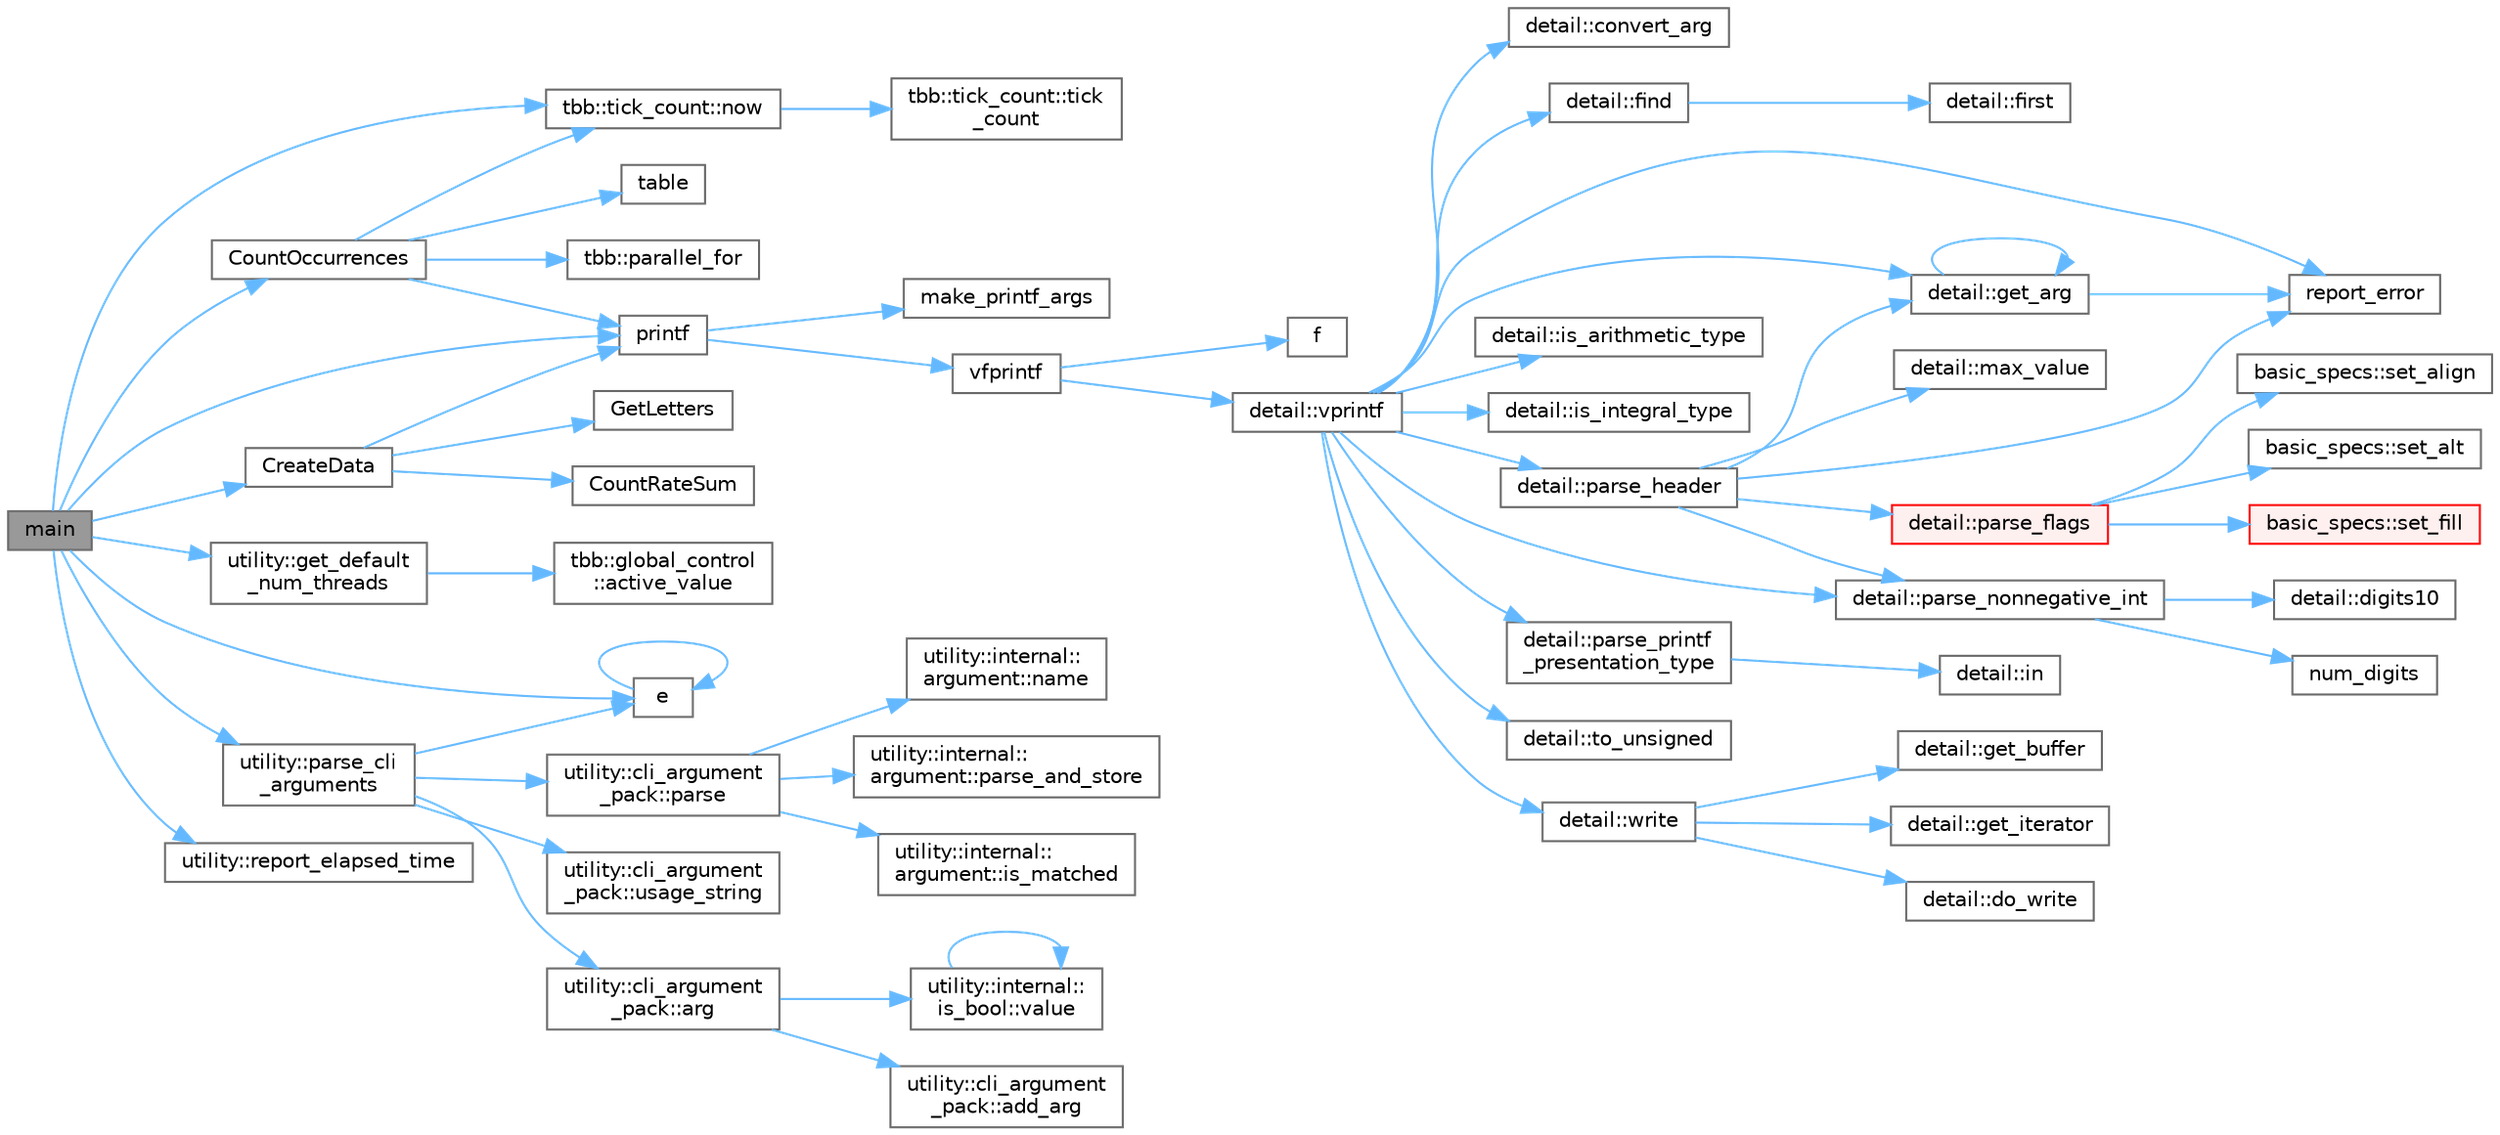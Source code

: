 digraph "main"
{
 // LATEX_PDF_SIZE
  bgcolor="transparent";
  edge [fontname=Helvetica,fontsize=10,labelfontname=Helvetica,labelfontsize=10];
  node [fontname=Helvetica,fontsize=10,shape=box,height=0.2,width=0.4];
  rankdir="LR";
  Node1 [id="Node000001",label="main",height=0.2,width=0.4,color="gray40", fillcolor="grey60", style="filled", fontcolor="black",tooltip=" "];
  Node1 -> Node2 [id="edge61_Node000001_Node000002",color="steelblue1",style="solid",tooltip=" "];
  Node2 [id="Node000002",label="CountOccurrences",height=0.2,width=0.4,color="grey40", fillcolor="white", style="filled",URL="$count__strings_8cpp.html#aeeb91e0c7bbe14414891866b21c1d614",tooltip=" "];
  Node2 -> Node3 [id="edge62_Node000002_Node000003",color="steelblue1",style="solid",tooltip=" "];
  Node3 [id="Node000003",label="tbb::tick_count::now",height=0.2,width=0.4,color="grey40", fillcolor="white", style="filled",URL="$classtbb_1_1tick__count.html#a74dcecde7431ff4591d7c46fc1d50d7e",tooltip="Return current time."];
  Node3 -> Node4 [id="edge63_Node000003_Node000004",color="steelblue1",style="solid",tooltip=" "];
  Node4 [id="Node000004",label="tbb::tick_count::tick\l_count",height=0.2,width=0.4,color="grey40", fillcolor="white", style="filled",URL="$classtbb_1_1tick__count.html#a9f1daa0b7a4feb800f802b4be1f1e497",tooltip="Construct an absolute timestamp initialized to zero."];
  Node2 -> Node5 [id="edge64_Node000002_Node000005",color="steelblue1",style="solid",tooltip=" "];
  Node5 [id="Node000005",label="tbb::parallel_for",height=0.2,width=0.4,color="grey40", fillcolor="white", style="filled",URL="$group__algorithms.html#gaa8444c29dc4d2e527a1036717d109aef",tooltip="Parallel iteration over range with default partitioner."];
  Node2 -> Node6 [id="edge65_Node000002_Node000006",color="steelblue1",style="solid",tooltip=" "];
  Node6 [id="Node000006",label="printf",height=0.2,width=0.4,color="grey40", fillcolor="white", style="filled",URL="$printf_8h.html#aee3ed3a831f25f07e7be3919fff2203a",tooltip=" "];
  Node6 -> Node7 [id="edge66_Node000006_Node000007",color="steelblue1",style="solid",tooltip=" "];
  Node7 [id="Node000007",label="make_printf_args",height=0.2,width=0.4,color="grey40", fillcolor="white", style="filled",URL="$printf_8h.html#a27dcc0efcda04388971dbea3c875f122",tooltip=" "];
  Node6 -> Node8 [id="edge67_Node000006_Node000008",color="steelblue1",style="solid",tooltip=" "];
  Node8 [id="Node000008",label="vfprintf",height=0.2,width=0.4,color="grey40", fillcolor="white", style="filled",URL="$printf_8h.html#abb30aad964fc771fb52cf3ad88649df2",tooltip=" "];
  Node8 -> Node9 [id="edge68_Node000008_Node000009",color="steelblue1",style="solid",tooltip=" "];
  Node9 [id="Node000009",label="f",height=0.2,width=0.4,color="grey40", fillcolor="white", style="filled",URL="$cxx11__tensor__map_8cpp.html#a7f507fea02198f6cb81c86640c7b1a4e",tooltip=" "];
  Node8 -> Node10 [id="edge69_Node000008_Node000010",color="steelblue1",style="solid",tooltip=" "];
  Node10 [id="Node000010",label="detail::vprintf",height=0.2,width=0.4,color="grey40", fillcolor="white", style="filled",URL="$namespacedetail.html#a1c8c2218e4c822aa8f743fb9c573717f",tooltip=" "];
  Node10 -> Node11 [id="edge70_Node000010_Node000011",color="steelblue1",style="solid",tooltip=" "];
  Node11 [id="Node000011",label="detail::convert_arg",height=0.2,width=0.4,color="grey40", fillcolor="white", style="filled",URL="$namespacedetail.html#a03c11572c9a664266d6925f327dec7f3",tooltip=" "];
  Node10 -> Node12 [id="edge71_Node000010_Node000012",color="steelblue1",style="solid",tooltip=" "];
  Node12 [id="Node000012",label="detail::find",height=0.2,width=0.4,color="grey40", fillcolor="white", style="filled",URL="$namespacedetail.html#a6b71952fab3dc32f3edb2c3e9811d8d9",tooltip=" "];
  Node12 -> Node13 [id="edge72_Node000012_Node000013",color="steelblue1",style="solid",tooltip=" "];
  Node13 [id="Node000013",label="detail::first",height=0.2,width=0.4,color="grey40", fillcolor="white", style="filled",URL="$namespacedetail.html#a02319a3deb124802b88b61f85987df5e",tooltip=" "];
  Node10 -> Node14 [id="edge73_Node000010_Node000014",color="steelblue1",style="solid",tooltip=" "];
  Node14 [id="Node000014",label="detail::get_arg",height=0.2,width=0.4,color="grey40", fillcolor="white", style="filled",URL="$namespacedetail.html#a342ef250e45bd09b2ef666b6fae1c355",tooltip=" "];
  Node14 -> Node14 [id="edge74_Node000014_Node000014",color="steelblue1",style="solid",tooltip=" "];
  Node14 -> Node15 [id="edge75_Node000014_Node000015",color="steelblue1",style="solid",tooltip=" "];
  Node15 [id="Node000015",label="report_error",height=0.2,width=0.4,color="grey40", fillcolor="white", style="filled",URL="$format-inl_8h.html#a5555893692b00b61b3886349332fd01f",tooltip=" "];
  Node10 -> Node16 [id="edge76_Node000010_Node000016",color="steelblue1",style="solid",tooltip=" "];
  Node16 [id="Node000016",label="detail::is_arithmetic_type",height=0.2,width=0.4,color="grey40", fillcolor="white", style="filled",URL="$namespacedetail.html#a802c50a56a3495fdab6020b375ba1389",tooltip=" "];
  Node10 -> Node17 [id="edge77_Node000010_Node000017",color="steelblue1",style="solid",tooltip=" "];
  Node17 [id="Node000017",label="detail::is_integral_type",height=0.2,width=0.4,color="grey40", fillcolor="white", style="filled",URL="$namespacedetail.html#a2a60f8d1bee41b803f43fc42b707b5d1",tooltip=" "];
  Node10 -> Node18 [id="edge78_Node000010_Node000018",color="steelblue1",style="solid",tooltip=" "];
  Node18 [id="Node000018",label="detail::parse_header",height=0.2,width=0.4,color="grey40", fillcolor="white", style="filled",URL="$namespacedetail.html#afc9d93e58b8edb8077f8bc8eee7f4035",tooltip=" "];
  Node18 -> Node14 [id="edge79_Node000018_Node000014",color="steelblue1",style="solid",tooltip=" "];
  Node18 -> Node19 [id="edge80_Node000018_Node000019",color="steelblue1",style="solid",tooltip=" "];
  Node19 [id="Node000019",label="detail::max_value",height=0.2,width=0.4,color="grey40", fillcolor="white", style="filled",URL="$namespacedetail.html#a45c2130c44ebe54179eafcee3cda2bfb",tooltip=" "];
  Node18 -> Node20 [id="edge81_Node000018_Node000020",color="steelblue1",style="solid",tooltip=" "];
  Node20 [id="Node000020",label="detail::parse_flags",height=0.2,width=0.4,color="red", fillcolor="#FFF0F0", style="filled",URL="$namespacedetail.html#a4213daed116a37e1767881da51238261",tooltip=" "];
  Node20 -> Node21 [id="edge82_Node000020_Node000021",color="steelblue1",style="solid",tooltip=" "];
  Node21 [id="Node000021",label="basic_specs::set_align",height=0.2,width=0.4,color="grey40", fillcolor="white", style="filled",URL="$classbasic__specs.html#ad73b6f854341aaabc744bf54e6ea6af6",tooltip=" "];
  Node20 -> Node22 [id="edge83_Node000020_Node000022",color="steelblue1",style="solid",tooltip=" "];
  Node22 [id="Node000022",label="basic_specs::set_alt",height=0.2,width=0.4,color="grey40", fillcolor="white", style="filled",URL="$classbasic__specs.html#a5f10314706a8a3d579f882f30d283b61",tooltip=" "];
  Node20 -> Node23 [id="edge84_Node000020_Node000023",color="steelblue1",style="solid",tooltip=" "];
  Node23 [id="Node000023",label="basic_specs::set_fill",height=0.2,width=0.4,color="red", fillcolor="#FFF0F0", style="filled",URL="$classbasic__specs.html#a1600987fb39fed5dfdac21b218061a9e",tooltip=" "];
  Node18 -> Node27 [id="edge85_Node000018_Node000027",color="steelblue1",style="solid",tooltip=" "];
  Node27 [id="Node000027",label="detail::parse_nonnegative_int",height=0.2,width=0.4,color="grey40", fillcolor="white", style="filled",URL="$namespacedetail.html#a338caba782225e115a9902d4d0835f5f",tooltip=" "];
  Node27 -> Node28 [id="edge86_Node000027_Node000028",color="steelblue1",style="solid",tooltip=" "];
  Node28 [id="Node000028",label="detail::digits10",height=0.2,width=0.4,color="grey40", fillcolor="white", style="filled",URL="$namespacedetail.html#a3a043db05db2d07deb2d98ba2d04b4eb",tooltip=" "];
  Node27 -> Node29 [id="edge87_Node000027_Node000029",color="steelblue1",style="solid",tooltip=" "];
  Node29 [id="Node000029",label="num_digits",height=0.2,width=0.4,color="grey40", fillcolor="white", style="filled",URL="$_sequence_8c.html#aa16e8c03d098498ad9c8839cf2c48044",tooltip=" "];
  Node18 -> Node15 [id="edge88_Node000018_Node000015",color="steelblue1",style="solid",tooltip=" "];
  Node10 -> Node27 [id="edge89_Node000010_Node000027",color="steelblue1",style="solid",tooltip=" "];
  Node10 -> Node30 [id="edge90_Node000010_Node000030",color="steelblue1",style="solid",tooltip=" "];
  Node30 [id="Node000030",label="detail::parse_printf\l_presentation_type",height=0.2,width=0.4,color="grey40", fillcolor="white", style="filled",URL="$namespacedetail.html#aa2cb095169b23e3a66260ad7078f44cc",tooltip=" "];
  Node30 -> Node31 [id="edge91_Node000030_Node000031",color="steelblue1",style="solid",tooltip=" "];
  Node31 [id="Node000031",label="detail::in",height=0.2,width=0.4,color="grey40", fillcolor="white", style="filled",URL="$namespacedetail.html#a52a5e2ed06c229dcf95ea5c46d48d05e",tooltip=" "];
  Node10 -> Node15 [id="edge92_Node000010_Node000015",color="steelblue1",style="solid",tooltip=" "];
  Node10 -> Node32 [id="edge93_Node000010_Node000032",color="steelblue1",style="solid",tooltip=" "];
  Node32 [id="Node000032",label="detail::to_unsigned",height=0.2,width=0.4,color="grey40", fillcolor="white", style="filled",URL="$namespacedetail.html#a4855e668246c731a97484efc329f2aac",tooltip=" "];
  Node10 -> Node33 [id="edge94_Node000010_Node000033",color="steelblue1",style="solid",tooltip=" "];
  Node33 [id="Node000033",label="detail::write",height=0.2,width=0.4,color="grey40", fillcolor="white", style="filled",URL="$namespacedetail.html#a29dacf26eedc9e3575fb57329a5ca0a3",tooltip=" "];
  Node33 -> Node34 [id="edge95_Node000033_Node000034",color="steelblue1",style="solid",tooltip=" "];
  Node34 [id="Node000034",label="detail::do_write",height=0.2,width=0.4,color="grey40", fillcolor="white", style="filled",URL="$namespacedetail.html#a5007cc441bd246a9096070c10d1ea683",tooltip=" "];
  Node33 -> Node35 [id="edge96_Node000033_Node000035",color="steelblue1",style="solid",tooltip=" "];
  Node35 [id="Node000035",label="detail::get_buffer",height=0.2,width=0.4,color="grey40", fillcolor="white", style="filled",URL="$namespacedetail.html#ad803bb19df422bc4c4f92d75c7564437",tooltip=" "];
  Node33 -> Node36 [id="edge97_Node000033_Node000036",color="steelblue1",style="solid",tooltip=" "];
  Node36 [id="Node000036",label="detail::get_iterator",height=0.2,width=0.4,color="grey40", fillcolor="white", style="filled",URL="$namespacedetail.html#a05e3e231207d3f28f83261c2e7ad2fe5",tooltip=" "];
  Node2 -> Node37 [id="edge98_Node000002_Node000037",color="steelblue1",style="solid",tooltip=" "];
  Node37 [id="Node000037",label="table",height=0.2,width=0.4,color="grey40", fillcolor="white", style="filled",URL="$_tutorial___advanced_initialization___lin_spaced_8cpp.html#a6d7f0e87f8aa44936feb21fa94981cf9",tooltip=" "];
  Node1 -> Node38 [id="edge99_Node000001_Node000038",color="steelblue1",style="solid",tooltip=" "];
  Node38 [id="Node000038",label="CreateData",height=0.2,width=0.4,color="grey40", fillcolor="white", style="filled",URL="$count__strings_8cpp.html#ac3cc4a9ee358ff9781c8acd1fa25f4be",tooltip=" "];
  Node38 -> Node39 [id="edge100_Node000038_Node000039",color="steelblue1",style="solid",tooltip=" "];
  Node39 [id="Node000039",label="CountRateSum",height=0.2,width=0.4,color="grey40", fillcolor="white", style="filled",URL="$count__strings_8cpp.html#a189b21111ceca3027ca55c6eb2d88dfe",tooltip=" "];
  Node38 -> Node40 [id="edge101_Node000038_Node000040",color="steelblue1",style="solid",tooltip=" "];
  Node40 [id="Node000040",label="GetLetters",height=0.2,width=0.4,color="grey40", fillcolor="white", style="filled",URL="$count__strings_8cpp.html#abeb55ba7cf2098721cc15adf8f6406cd",tooltip=" "];
  Node38 -> Node6 [id="edge102_Node000038_Node000006",color="steelblue1",style="solid",tooltip=" "];
  Node1 -> Node41 [id="edge103_Node000001_Node000041",color="steelblue1",style="solid",tooltip=" "];
  Node41 [id="Node000041",label="e",height=0.2,width=0.4,color="grey40", fillcolor="white", style="filled",URL="$_cwise__array__power__array_8cpp.html#a9cb86ff854760bf91a154f2724a9101d",tooltip=" "];
  Node41 -> Node41 [id="edge104_Node000041_Node000041",color="steelblue1",style="solid",tooltip=" "];
  Node1 -> Node42 [id="edge105_Node000001_Node000042",color="steelblue1",style="solid",tooltip=" "];
  Node42 [id="Node000042",label="utility::get_default\l_num_threads",height=0.2,width=0.4,color="grey40", fillcolor="white", style="filled",URL="$namespaceutility.html#ac45c3f63e4b857b45ea411e6f70ac4e6",tooltip=" "];
  Node42 -> Node43 [id="edge106_Node000042_Node000043",color="steelblue1",style="solid",tooltip=" "];
  Node43 [id="Node000043",label="tbb::global_control\l::active_value",height=0.2,width=0.4,color="grey40", fillcolor="white", style="filled",URL="$classtbb_1_1global__control.html#a8451d931cfc205d896ca2da26fe123ff",tooltip=" "];
  Node1 -> Node3 [id="edge107_Node000001_Node000003",color="steelblue1",style="solid",tooltip=" "];
  Node1 -> Node44 [id="edge108_Node000001_Node000044",color="steelblue1",style="solid",tooltip=" "];
  Node44 [id="Node000044",label="utility::parse_cli\l_arguments",height=0.2,width=0.4,color="grey40", fillcolor="white", style="filled",URL="$namespaceutility.html#abe6afd617ae93bf41147e2d82c23eb07",tooltip=" "];
  Node44 -> Node45 [id="edge109_Node000044_Node000045",color="steelblue1",style="solid",tooltip=" "];
  Node45 [id="Node000045",label="utility::cli_argument\l_pack::arg",height=0.2,width=0.4,color="grey40", fillcolor="white", style="filled",URL="$classutility_1_1cli__argument__pack.html#a6fbf22de34c039d07dcc2a93371dccd2",tooltip=" "];
  Node45 -> Node46 [id="edge110_Node000045_Node000046",color="steelblue1",style="solid",tooltip=" "];
  Node46 [id="Node000046",label="utility::cli_argument\l_pack::add_arg",height=0.2,width=0.4,color="grey40", fillcolor="white", style="filled",URL="$classutility_1_1cli__argument__pack.html#ae9d77e671f643cbce799513cbad1b521",tooltip=" "];
  Node45 -> Node47 [id="edge111_Node000045_Node000047",color="steelblue1",style="solid",tooltip=" "];
  Node47 [id="Node000047",label="utility::internal::\lis_bool::value",height=0.2,width=0.4,color="grey40", fillcolor="white", style="filled",URL="$structutility_1_1internal_1_1is__bool.html#a9e899b2b07167e9ac4e6e448db6de089",tooltip=" "];
  Node47 -> Node47 [id="edge112_Node000047_Node000047",color="steelblue1",style="solid",tooltip=" "];
  Node44 -> Node41 [id="edge113_Node000044_Node000041",color="steelblue1",style="solid",tooltip=" "];
  Node44 -> Node48 [id="edge114_Node000044_Node000048",color="steelblue1",style="solid",tooltip=" "];
  Node48 [id="Node000048",label="utility::cli_argument\l_pack::parse",height=0.2,width=0.4,color="grey40", fillcolor="white", style="filled",URL="$classutility_1_1cli__argument__pack.html#a2d2ad74e2412fe7a37caebd4344e72c4",tooltip=" "];
  Node48 -> Node49 [id="edge115_Node000048_Node000049",color="steelblue1",style="solid",tooltip=" "];
  Node49 [id="Node000049",label="utility::internal::\largument::is_matched",height=0.2,width=0.4,color="grey40", fillcolor="white", style="filled",URL="$classutility_1_1internal_1_1argument.html#a04d4a0e3ef44468119adf8c9f5d178f7",tooltip=" "];
  Node48 -> Node50 [id="edge116_Node000048_Node000050",color="steelblue1",style="solid",tooltip=" "];
  Node50 [id="Node000050",label="utility::internal::\largument::name",height=0.2,width=0.4,color="grey40", fillcolor="white", style="filled",URL="$classutility_1_1internal_1_1argument.html#af375e897332910e76785a83469e962d9",tooltip=" "];
  Node48 -> Node51 [id="edge117_Node000048_Node000051",color="steelblue1",style="solid",tooltip=" "];
  Node51 [id="Node000051",label="utility::internal::\largument::parse_and_store",height=0.2,width=0.4,color="grey40", fillcolor="white", style="filled",URL="$classutility_1_1internal_1_1argument.html#adb0075ddfc3a518aca921cea60614315",tooltip=" "];
  Node44 -> Node52 [id="edge118_Node000044_Node000052",color="steelblue1",style="solid",tooltip=" "];
  Node52 [id="Node000052",label="utility::cli_argument\l_pack::usage_string",height=0.2,width=0.4,color="grey40", fillcolor="white", style="filled",URL="$classutility_1_1cli__argument__pack.html#ab6094713efb41401d3c1d10a1598fa71",tooltip=" "];
  Node1 -> Node6 [id="edge119_Node000001_Node000006",color="steelblue1",style="solid",tooltip=" "];
  Node1 -> Node53 [id="edge120_Node000001_Node000053",color="steelblue1",style="solid",tooltip=" "];
  Node53 [id="Node000053",label="utility::report_elapsed_time",height=0.2,width=0.4,color="grey40", fillcolor="white", style="filled",URL="$namespaceutility.html#ad150a0029de7ebcbcf8fce30429f57c3",tooltip=" "];
}
